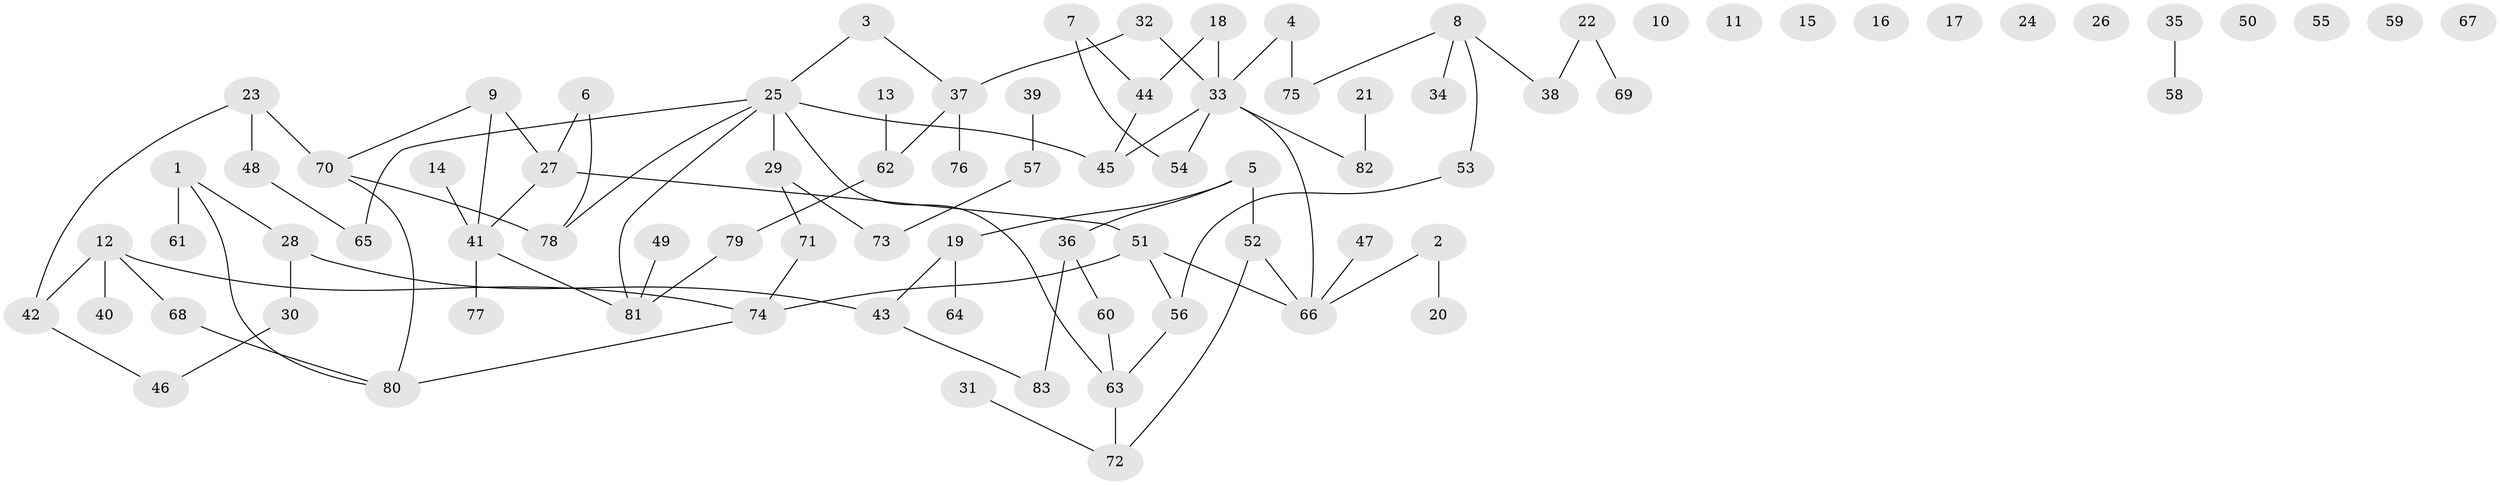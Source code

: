 // Generated by graph-tools (version 1.1) at 2025/25/03/09/25 03:25:13]
// undirected, 83 vertices, 90 edges
graph export_dot {
graph [start="1"]
  node [color=gray90,style=filled];
  1;
  2;
  3;
  4;
  5;
  6;
  7;
  8;
  9;
  10;
  11;
  12;
  13;
  14;
  15;
  16;
  17;
  18;
  19;
  20;
  21;
  22;
  23;
  24;
  25;
  26;
  27;
  28;
  29;
  30;
  31;
  32;
  33;
  34;
  35;
  36;
  37;
  38;
  39;
  40;
  41;
  42;
  43;
  44;
  45;
  46;
  47;
  48;
  49;
  50;
  51;
  52;
  53;
  54;
  55;
  56;
  57;
  58;
  59;
  60;
  61;
  62;
  63;
  64;
  65;
  66;
  67;
  68;
  69;
  70;
  71;
  72;
  73;
  74;
  75;
  76;
  77;
  78;
  79;
  80;
  81;
  82;
  83;
  1 -- 28;
  1 -- 61;
  1 -- 80;
  2 -- 20;
  2 -- 66;
  3 -- 25;
  3 -- 37;
  4 -- 33;
  4 -- 75;
  5 -- 19;
  5 -- 36;
  5 -- 52;
  6 -- 27;
  6 -- 78;
  7 -- 44;
  7 -- 54;
  8 -- 34;
  8 -- 38;
  8 -- 53;
  8 -- 75;
  9 -- 27;
  9 -- 41;
  9 -- 70;
  12 -- 40;
  12 -- 42;
  12 -- 68;
  12 -- 74;
  13 -- 62;
  14 -- 41;
  18 -- 33;
  18 -- 44;
  19 -- 43;
  19 -- 64;
  21 -- 82;
  22 -- 38;
  22 -- 69;
  23 -- 42;
  23 -- 48;
  23 -- 70;
  25 -- 29;
  25 -- 45;
  25 -- 63;
  25 -- 65;
  25 -- 78;
  25 -- 81;
  27 -- 41;
  27 -- 51;
  28 -- 30;
  28 -- 43;
  29 -- 71;
  29 -- 73;
  30 -- 46;
  31 -- 72;
  32 -- 33;
  32 -- 37;
  33 -- 45;
  33 -- 54;
  33 -- 66;
  33 -- 82;
  35 -- 58;
  36 -- 60;
  36 -- 83;
  37 -- 62;
  37 -- 76;
  39 -- 57;
  41 -- 77;
  41 -- 81;
  42 -- 46;
  43 -- 83;
  44 -- 45;
  47 -- 66;
  48 -- 65;
  49 -- 81;
  51 -- 56;
  51 -- 66;
  51 -- 74;
  52 -- 66;
  52 -- 72;
  53 -- 56;
  56 -- 63;
  57 -- 73;
  60 -- 63;
  62 -- 79;
  63 -- 72;
  68 -- 80;
  70 -- 78;
  70 -- 80;
  71 -- 74;
  74 -- 80;
  79 -- 81;
}
